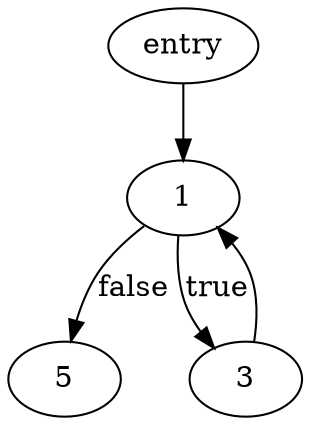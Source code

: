 digraph bar {
	0->1;
	1->5[ label=false ];
	1->3[ label=true ];
	3->1;
	0 [ label=entry ];
	1;
	3;
	5;

}
